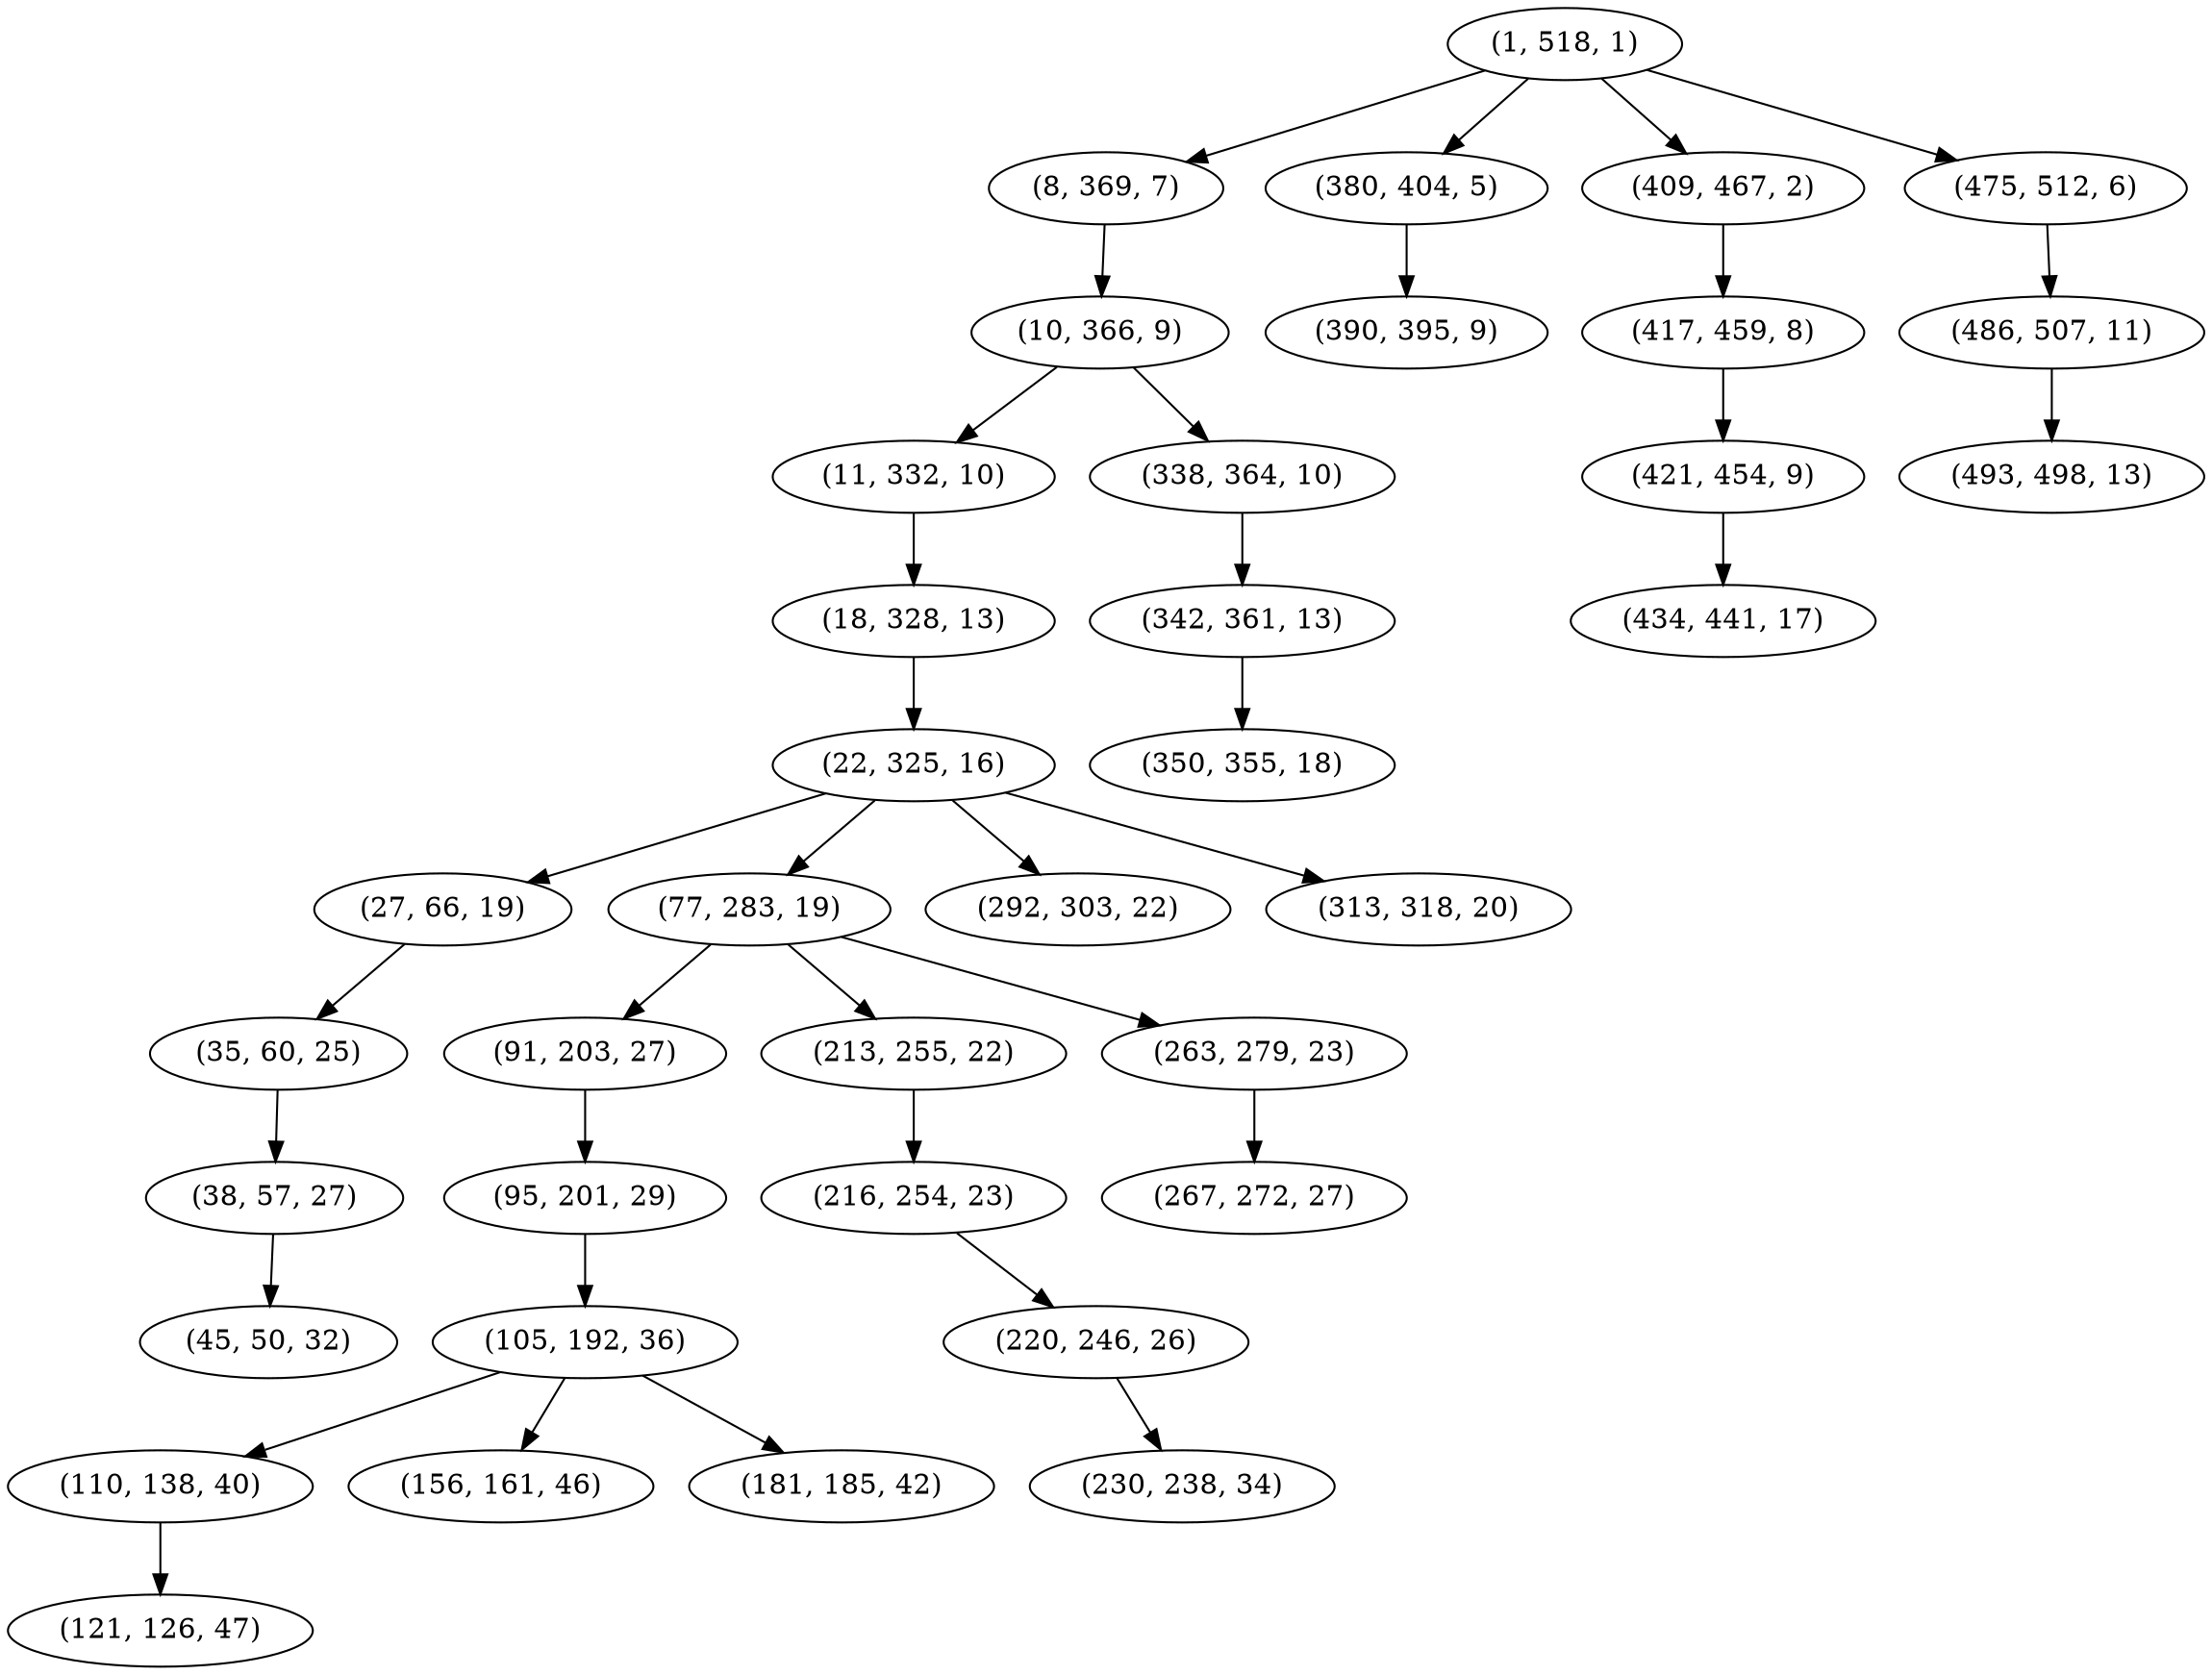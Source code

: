 digraph tree {
    "(1, 518, 1)";
    "(8, 369, 7)";
    "(10, 366, 9)";
    "(11, 332, 10)";
    "(18, 328, 13)";
    "(22, 325, 16)";
    "(27, 66, 19)";
    "(35, 60, 25)";
    "(38, 57, 27)";
    "(45, 50, 32)";
    "(77, 283, 19)";
    "(91, 203, 27)";
    "(95, 201, 29)";
    "(105, 192, 36)";
    "(110, 138, 40)";
    "(121, 126, 47)";
    "(156, 161, 46)";
    "(181, 185, 42)";
    "(213, 255, 22)";
    "(216, 254, 23)";
    "(220, 246, 26)";
    "(230, 238, 34)";
    "(263, 279, 23)";
    "(267, 272, 27)";
    "(292, 303, 22)";
    "(313, 318, 20)";
    "(338, 364, 10)";
    "(342, 361, 13)";
    "(350, 355, 18)";
    "(380, 404, 5)";
    "(390, 395, 9)";
    "(409, 467, 2)";
    "(417, 459, 8)";
    "(421, 454, 9)";
    "(434, 441, 17)";
    "(475, 512, 6)";
    "(486, 507, 11)";
    "(493, 498, 13)";
    "(1, 518, 1)" -> "(8, 369, 7)";
    "(1, 518, 1)" -> "(380, 404, 5)";
    "(1, 518, 1)" -> "(409, 467, 2)";
    "(1, 518, 1)" -> "(475, 512, 6)";
    "(8, 369, 7)" -> "(10, 366, 9)";
    "(10, 366, 9)" -> "(11, 332, 10)";
    "(10, 366, 9)" -> "(338, 364, 10)";
    "(11, 332, 10)" -> "(18, 328, 13)";
    "(18, 328, 13)" -> "(22, 325, 16)";
    "(22, 325, 16)" -> "(27, 66, 19)";
    "(22, 325, 16)" -> "(77, 283, 19)";
    "(22, 325, 16)" -> "(292, 303, 22)";
    "(22, 325, 16)" -> "(313, 318, 20)";
    "(27, 66, 19)" -> "(35, 60, 25)";
    "(35, 60, 25)" -> "(38, 57, 27)";
    "(38, 57, 27)" -> "(45, 50, 32)";
    "(77, 283, 19)" -> "(91, 203, 27)";
    "(77, 283, 19)" -> "(213, 255, 22)";
    "(77, 283, 19)" -> "(263, 279, 23)";
    "(91, 203, 27)" -> "(95, 201, 29)";
    "(95, 201, 29)" -> "(105, 192, 36)";
    "(105, 192, 36)" -> "(110, 138, 40)";
    "(105, 192, 36)" -> "(156, 161, 46)";
    "(105, 192, 36)" -> "(181, 185, 42)";
    "(110, 138, 40)" -> "(121, 126, 47)";
    "(213, 255, 22)" -> "(216, 254, 23)";
    "(216, 254, 23)" -> "(220, 246, 26)";
    "(220, 246, 26)" -> "(230, 238, 34)";
    "(263, 279, 23)" -> "(267, 272, 27)";
    "(338, 364, 10)" -> "(342, 361, 13)";
    "(342, 361, 13)" -> "(350, 355, 18)";
    "(380, 404, 5)" -> "(390, 395, 9)";
    "(409, 467, 2)" -> "(417, 459, 8)";
    "(417, 459, 8)" -> "(421, 454, 9)";
    "(421, 454, 9)" -> "(434, 441, 17)";
    "(475, 512, 6)" -> "(486, 507, 11)";
    "(486, 507, 11)" -> "(493, 498, 13)";
}
